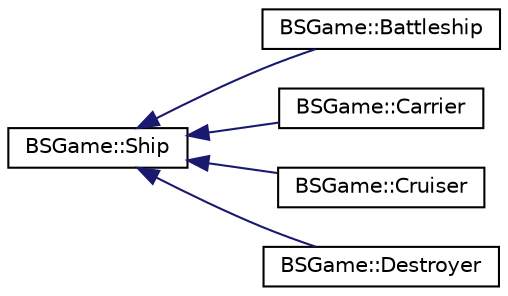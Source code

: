 digraph "Graphical Class Hierarchy"
{
 // LATEX_PDF_SIZE
  edge [fontname="Helvetica",fontsize="10",labelfontname="Helvetica",labelfontsize="10"];
  node [fontname="Helvetica",fontsize="10",shape=record];
  rankdir="LR";
  Node0 [label="BSGame::Ship",height=0.2,width=0.4,color="black", fillcolor="white", style="filled",URL="$class_b_s_game_1_1_ship.html",tooltip=" "];
  Node0 -> Node1 [dir="back",color="midnightblue",fontsize="10",style="solid",fontname="Helvetica"];
  Node1 [label="BSGame::Battleship",height=0.2,width=0.4,color="black", fillcolor="white", style="filled",URL="$class_b_s_game_1_1_battleship.html",tooltip=" "];
  Node0 -> Node2 [dir="back",color="midnightblue",fontsize="10",style="solid",fontname="Helvetica"];
  Node2 [label="BSGame::Carrier",height=0.2,width=0.4,color="black", fillcolor="white", style="filled",URL="$class_b_s_game_1_1_carrier.html",tooltip="Carrier ship class. Values:  name = Carrier  size = 5  type = Tile::AIRCRAFT_CARRIER  ."];
  Node0 -> Node3 [dir="back",color="midnightblue",fontsize="10",style="solid",fontname="Helvetica"];
  Node3 [label="BSGame::Cruiser",height=0.2,width=0.4,color="black", fillcolor="white", style="filled",URL="$class_b_s_game_1_1_cruiser.html",tooltip=" "];
  Node0 -> Node4 [dir="back",color="midnightblue",fontsize="10",style="solid",fontname="Helvetica"];
  Node4 [label="BSGame::Destroyer",height=0.2,width=0.4,color="black", fillcolor="white", style="filled",URL="$class_b_s_game_1_1_destroyer.html",tooltip=" "];
}

